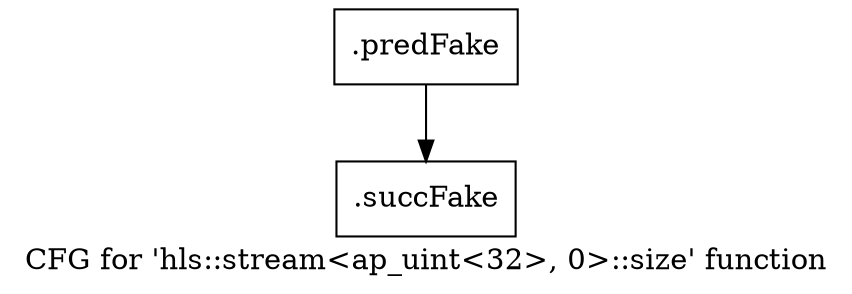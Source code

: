 digraph "CFG for 'hls::stream\<ap_uint\<32\>, 0\>::size' function" {
	label="CFG for 'hls::stream\<ap_uint\<32\>, 0\>::size' function";

	Node0x5af04c0 [shape=record,filename="",linenumber="",label="{.predFake}"];
	Node0x5af04c0 -> Node0x610e0b0[ callList="" memoryops="" filename="/mnt/xilinx/Vitis_HLS/2021.2/include/hls_stream_thread_unsafe.h" execusionnum="2"];
	Node0x610e0b0 [shape=record,filename="/mnt/xilinx/Vitis_HLS/2021.2/include/hls_stream_thread_unsafe.h",linenumber="405",label="{.succFake}"];
}
